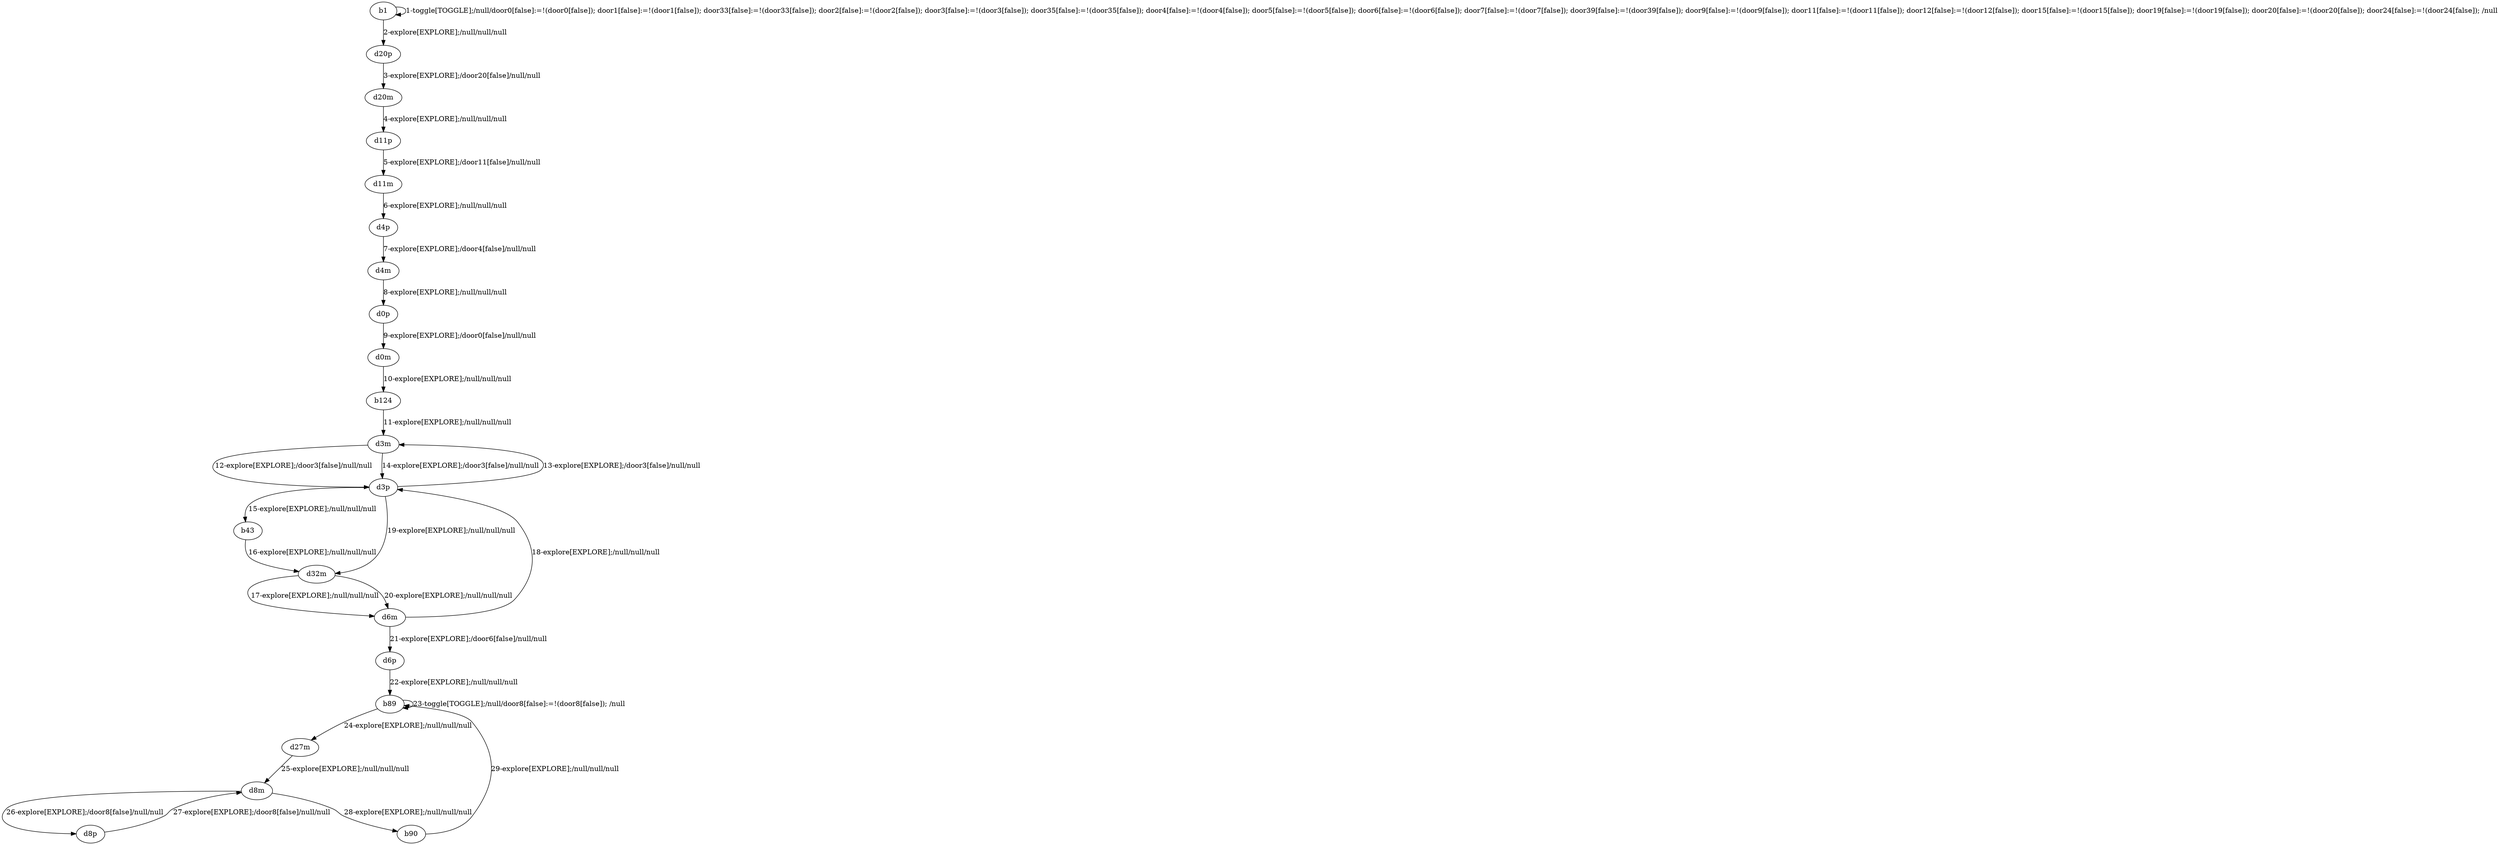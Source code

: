 # Total number of goals covered by this test: 2
# d8m --> b90
# b90 --> b89

digraph g {
"b1" -> "b1" [label = "1-toggle[TOGGLE];/null/door0[false]:=!(door0[false]); door1[false]:=!(door1[false]); door33[false]:=!(door33[false]); door2[false]:=!(door2[false]); door3[false]:=!(door3[false]); door35[false]:=!(door35[false]); door4[false]:=!(door4[false]); door5[false]:=!(door5[false]); door6[false]:=!(door6[false]); door7[false]:=!(door7[false]); door39[false]:=!(door39[false]); door9[false]:=!(door9[false]); door11[false]:=!(door11[false]); door12[false]:=!(door12[false]); door15[false]:=!(door15[false]); door19[false]:=!(door19[false]); door20[false]:=!(door20[false]); door24[false]:=!(door24[false]); /null"];
"b1" -> "d20p" [label = "2-explore[EXPLORE];/null/null/null"];
"d20p" -> "d20m" [label = "3-explore[EXPLORE];/door20[false]/null/null"];
"d20m" -> "d11p" [label = "4-explore[EXPLORE];/null/null/null"];
"d11p" -> "d11m" [label = "5-explore[EXPLORE];/door11[false]/null/null"];
"d11m" -> "d4p" [label = "6-explore[EXPLORE];/null/null/null"];
"d4p" -> "d4m" [label = "7-explore[EXPLORE];/door4[false]/null/null"];
"d4m" -> "d0p" [label = "8-explore[EXPLORE];/null/null/null"];
"d0p" -> "d0m" [label = "9-explore[EXPLORE];/door0[false]/null/null"];
"d0m" -> "b124" [label = "10-explore[EXPLORE];/null/null/null"];
"b124" -> "d3m" [label = "11-explore[EXPLORE];/null/null/null"];
"d3m" -> "d3p" [label = "12-explore[EXPLORE];/door3[false]/null/null"];
"d3p" -> "d3m" [label = "13-explore[EXPLORE];/door3[false]/null/null"];
"d3m" -> "d3p" [label = "14-explore[EXPLORE];/door3[false]/null/null"];
"d3p" -> "b43" [label = "15-explore[EXPLORE];/null/null/null"];
"b43" -> "d32m" [label = "16-explore[EXPLORE];/null/null/null"];
"d32m" -> "d6m" [label = "17-explore[EXPLORE];/null/null/null"];
"d6m" -> "d3p" [label = "18-explore[EXPLORE];/null/null/null"];
"d3p" -> "d32m" [label = "19-explore[EXPLORE];/null/null/null"];
"d32m" -> "d6m" [label = "20-explore[EXPLORE];/null/null/null"];
"d6m" -> "d6p" [label = "21-explore[EXPLORE];/door6[false]/null/null"];
"d6p" -> "b89" [label = "22-explore[EXPLORE];/null/null/null"];
"b89" -> "b89" [label = "23-toggle[TOGGLE];/null/door8[false]:=!(door8[false]); /null"];
"b89" -> "d27m" [label = "24-explore[EXPLORE];/null/null/null"];
"d27m" -> "d8m" [label = "25-explore[EXPLORE];/null/null/null"];
"d8m" -> "d8p" [label = "26-explore[EXPLORE];/door8[false]/null/null"];
"d8p" -> "d8m" [label = "27-explore[EXPLORE];/door8[false]/null/null"];
"d8m" -> "b90" [label = "28-explore[EXPLORE];/null/null/null"];
"b90" -> "b89" [label = "29-explore[EXPLORE];/null/null/null"];
}